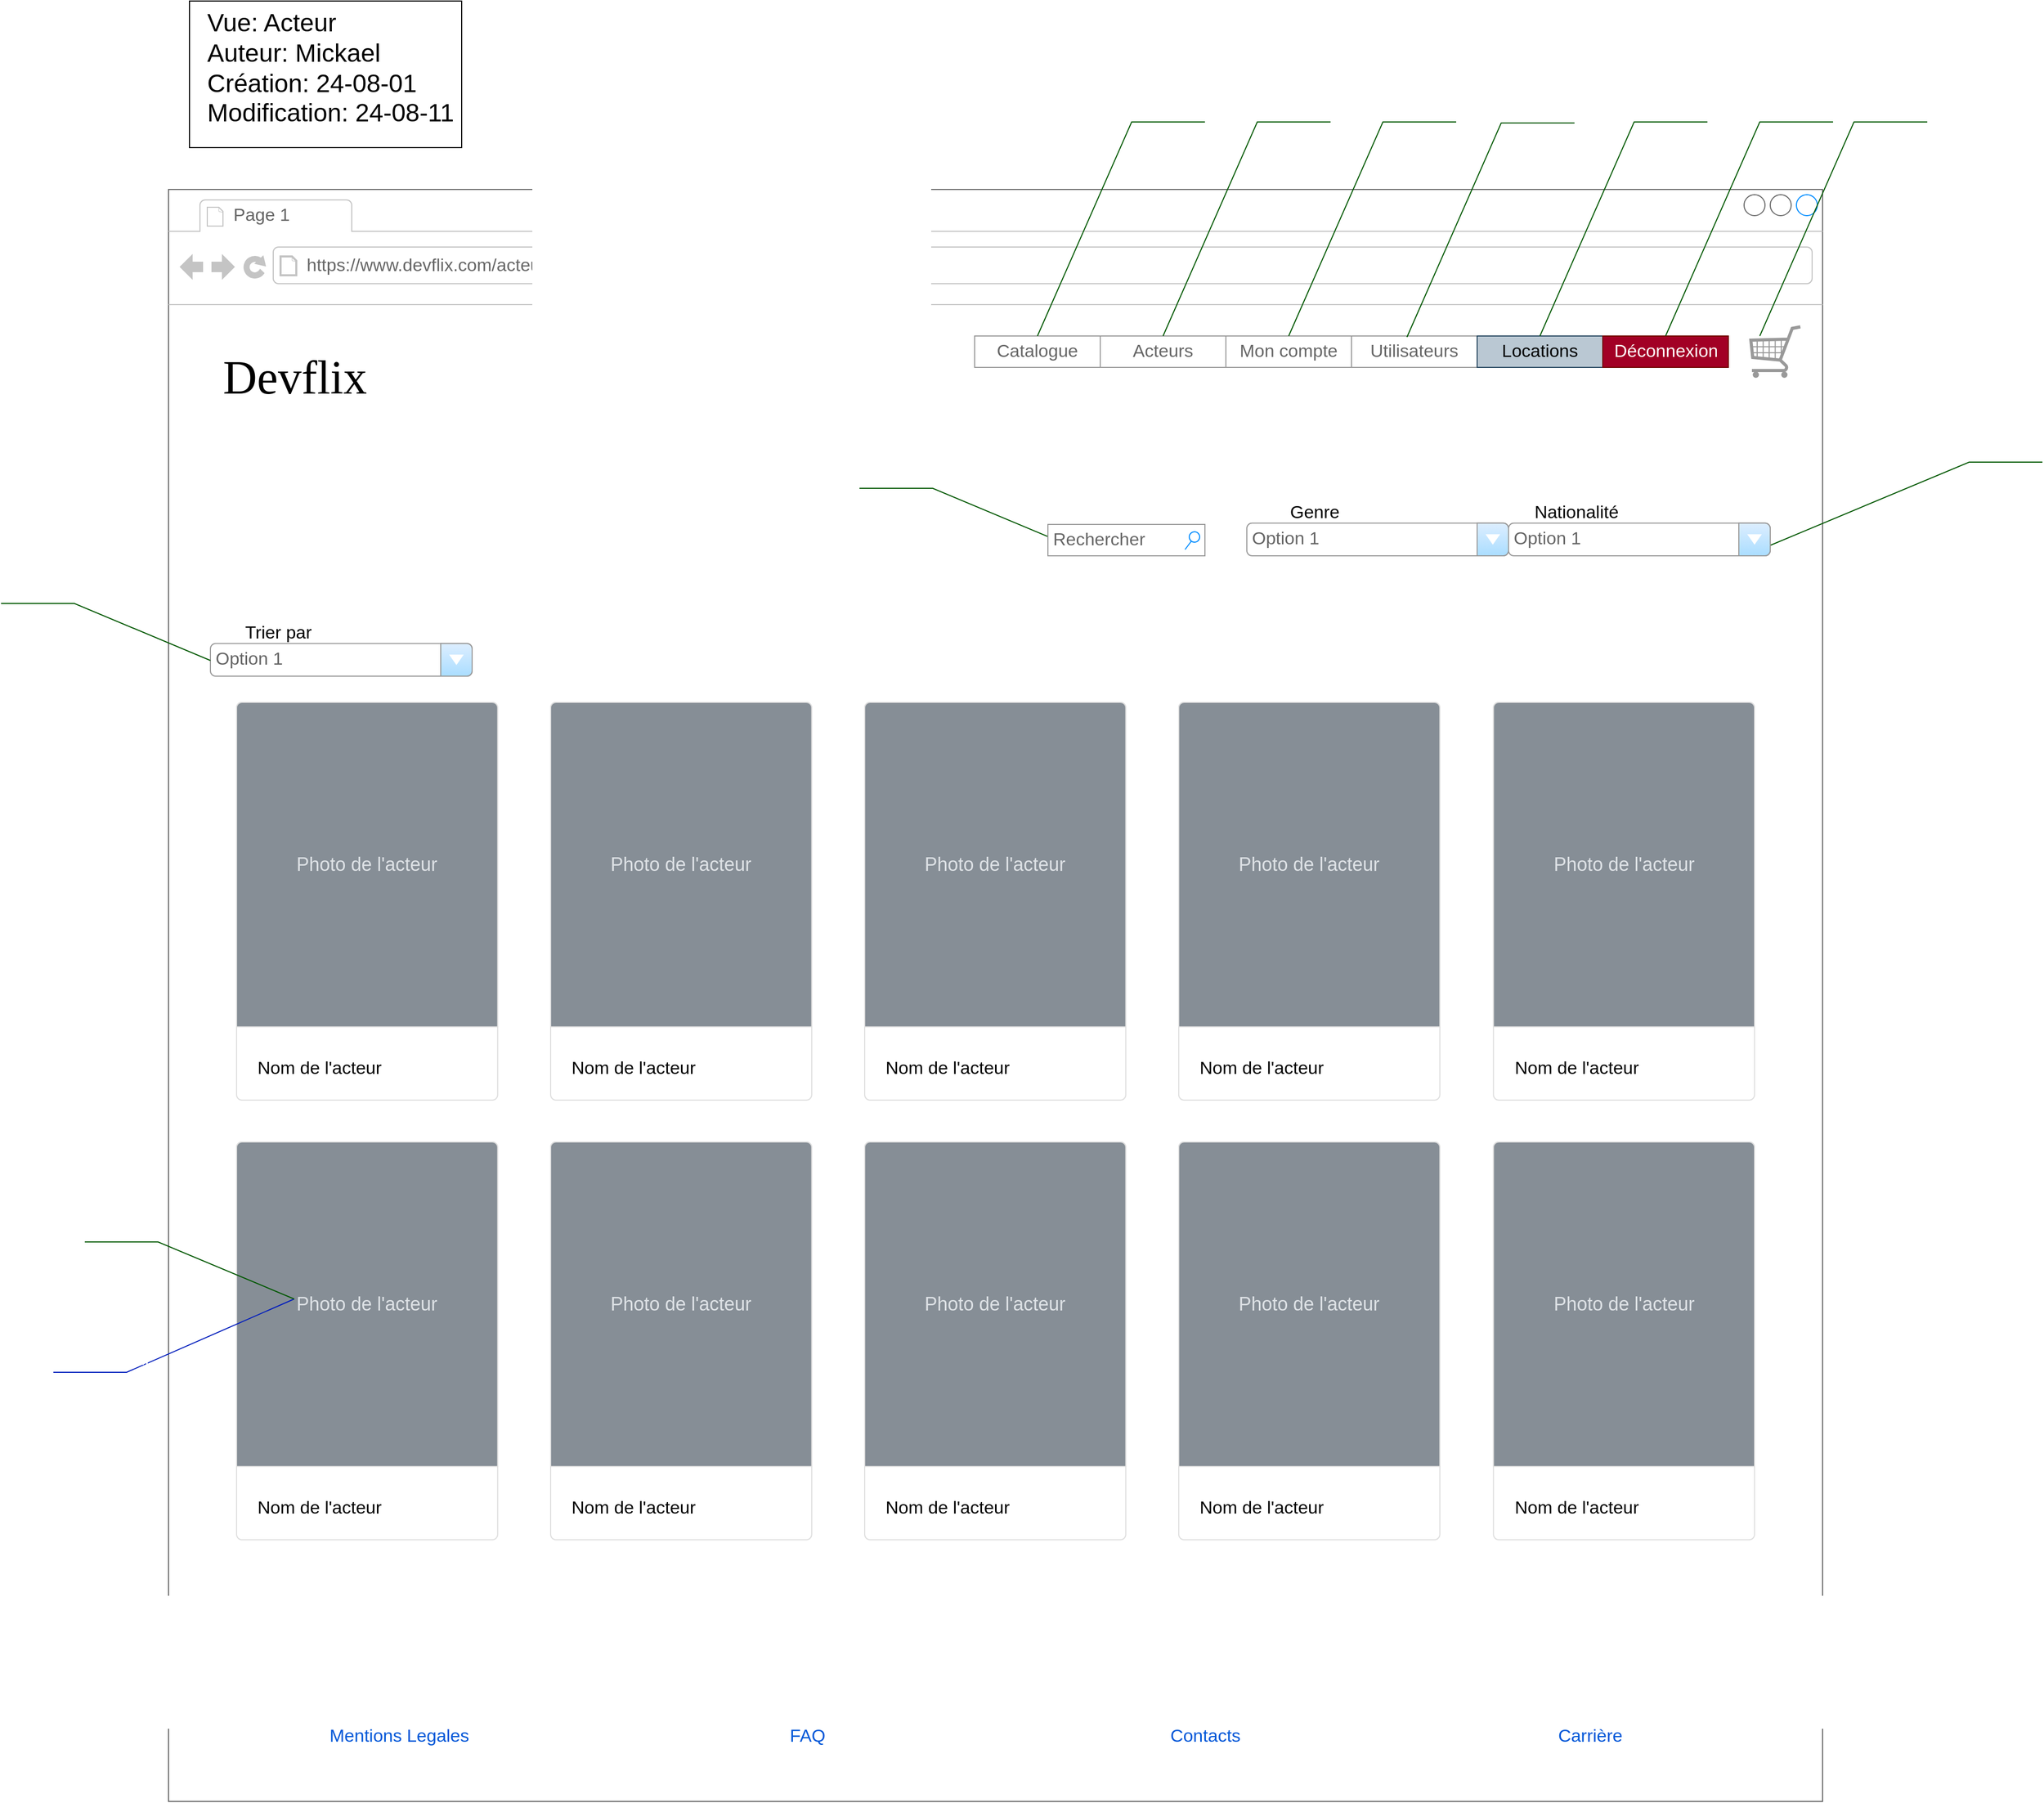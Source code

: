<mxfile version="24.7.5">
  <diagram name="Page-1" id="J1abbymZqD5zbGk-1o9p">
    <mxGraphModel dx="4390" dy="2293" grid="1" gridSize="10" guides="1" tooltips="1" connect="1" arrows="1" fold="1" page="1" pageScale="1" pageWidth="1600" pageHeight="900" math="0" shadow="0">
      <root>
        <mxCell id="0" />
        <mxCell id="1" parent="0" />
        <mxCell id="DHNUe8hTvD1fJCvNzbda-1" value="" style="strokeWidth=1;shadow=0;dashed=0;align=center;html=1;shape=mxgraph.mockup.containers.browserWindow;rSize=0;strokeColor=#666666;strokeColor2=#008cff;strokeColor3=#c4c4c4;mainText=,;recursiveResize=0;container=0;movable=1;resizable=1;rotatable=1;deletable=1;editable=1;locked=0;connectable=1;" parent="1" vertex="1">
          <mxGeometry x="10" y="10" width="1580" height="1540" as="geometry" />
        </mxCell>
        <mxCell id="DHNUe8hTvD1fJCvNzbda-2" value="Devflix" style="text;html=1;points=[];align=left;verticalAlign=top;spacingTop=-4;fontSize=45;fontFamily=Verdana;" parent="1" vertex="1">
          <mxGeometry x="60" y="160" width="340" height="50" as="geometry" />
        </mxCell>
        <mxCell id="DHNUe8hTvD1fJCvNzbda-4" value="Page 1" style="strokeWidth=1;shadow=0;dashed=0;align=center;html=1;shape=mxgraph.mockup.containers.anchor;fontSize=17;fontColor=#666666;align=left;whiteSpace=wrap;" parent="1" vertex="1">
          <mxGeometry x="70" y="22" width="110" height="26" as="geometry" />
        </mxCell>
        <mxCell id="DHNUe8hTvD1fJCvNzbda-5" value="https://www.devflix.com/acteur" style="strokeWidth=1;shadow=0;dashed=0;align=center;html=1;shape=mxgraph.mockup.containers.anchor;rSize=0;fontSize=17;fontColor=#666666;align=left;" parent="1" vertex="1">
          <mxGeometry x="140" y="70" width="380" height="26" as="geometry" />
        </mxCell>
        <mxCell id="DHNUe8hTvD1fJCvNzbda-15" value="Mentions Legales" style="fillColor=none;strokeColor=none;html=1;fontColor=#0057D8;align=center;verticalAlign=middle;fontStyle=0;fontSize=17;" parent="1" vertex="1">
          <mxGeometry x="105" y="1450" width="250" height="75" as="geometry" />
        </mxCell>
        <mxCell id="DHNUe8hTvD1fJCvNzbda-16" value="FAQ" style="fillColor=none;strokeColor=none;html=1;fontColor=#0057D8;align=center;verticalAlign=middle;fontStyle=0;fontSize=17;fontFamily=Helvetica;" parent="1" vertex="1">
          <mxGeometry x="495" y="1450" width="250" height="75" as="geometry" />
        </mxCell>
        <mxCell id="DHNUe8hTvD1fJCvNzbda-17" value="Contacts" style="fillColor=none;strokeColor=none;html=1;fontColor=#0057D8;align=center;verticalAlign=middle;fontStyle=0;fontSize=17;fontFamily=Helvetica;" parent="1" vertex="1">
          <mxGeometry x="875" y="1450" width="250" height="75" as="geometry" />
        </mxCell>
        <mxCell id="DHNUe8hTvD1fJCvNzbda-18" value="Carrière&amp;nbsp;" style="fillColor=none;strokeColor=none;html=1;fontColor=#0057D8;align=center;verticalAlign=middle;fontStyle=0;fontSize=17;fontFamily=Helvetica;" parent="1" vertex="1">
          <mxGeometry x="1245" y="1450" width="250" height="75" as="geometry" />
        </mxCell>
        <mxCell id="DHNUe8hTvD1fJCvNzbda-24" value="C49" style="strokeWidth=1;shadow=0;dashed=0;align=center;html=1;shape=mxgraph.mockup.text.callout;linkText=;textSize=17;textColor=#666666;callDir=NE;callStyle=line;fontSize=17;align=right;verticalAlign=top;strokeColor=#005700;fillColor=#008a00;fontColor=#ffffff;" parent="1" vertex="1">
          <mxGeometry x="1540" y="245" width="260" height="105" as="geometry" />
        </mxCell>
        <mxCell id="DHNUe8hTvD1fJCvNzbda-60" value="" style="group" parent="1" vertex="1" connectable="0">
          <mxGeometry x="1040" y="310" width="250" height="50" as="geometry" />
        </mxCell>
        <mxCell id="DHNUe8hTvD1fJCvNzbda-52" value="Option 1" style="strokeWidth=1;shadow=0;dashed=0;align=center;html=1;shape=mxgraph.mockup.forms.comboBox;strokeColor=#999999;fillColor=#ddeeff;align=left;fillColor2=#aaddff;mainText=;fontColor=#666666;fontSize=17;spacingLeft=3;" parent="DHNUe8hTvD1fJCvNzbda-60" vertex="1">
          <mxGeometry y="18.75" width="250" height="31.25" as="geometry" />
        </mxCell>
        <mxCell id="DHNUe8hTvD1fJCvNzbda-59" value="Genre" style="text;html=1;align=center;verticalAlign=middle;whiteSpace=wrap;rounded=0;fontSize=17;" parent="DHNUe8hTvD1fJCvNzbda-60" vertex="1">
          <mxGeometry width="130" height="18.75" as="geometry" />
        </mxCell>
        <mxCell id="DHNUe8hTvD1fJCvNzbda-68" value="" style="group" parent="1" vertex="1" connectable="0">
          <mxGeometry x="1290" y="310" width="250" height="50" as="geometry" />
        </mxCell>
        <mxCell id="DHNUe8hTvD1fJCvNzbda-69" value="Option 1" style="strokeWidth=1;shadow=0;dashed=0;align=center;html=1;shape=mxgraph.mockup.forms.comboBox;strokeColor=#999999;fillColor=#ddeeff;align=left;fillColor2=#aaddff;mainText=;fontColor=#666666;fontSize=17;spacingLeft=3;" parent="DHNUe8hTvD1fJCvNzbda-68" vertex="1">
          <mxGeometry y="18.75" width="250" height="31.25" as="geometry" />
        </mxCell>
        <mxCell id="DHNUe8hTvD1fJCvNzbda-70" value="Nationalité" style="text;html=1;align=center;verticalAlign=middle;whiteSpace=wrap;rounded=0;fontSize=17;" parent="DHNUe8hTvD1fJCvNzbda-68" vertex="1">
          <mxGeometry width="130" height="18.75" as="geometry" />
        </mxCell>
        <mxCell id="DHNUe8hTvD1fJCvNzbda-74" value="Nom de l&#39;acteur" style="html=1;shadow=0;dashed=0;shape=mxgraph.bootstrap.rrect;rSize=5;strokeColor=#DFDFDF;html=1;whiteSpace=wrap;fillColor=#ffffff;fontColor=#000000;verticalAlign=bottom;align=left;spacing=20;fontSize=17;aspect=fixed;" parent="1" vertex="1">
          <mxGeometry x="75" y="500" width="249.38" height="380" as="geometry" />
        </mxCell>
        <mxCell id="DHNUe8hTvD1fJCvNzbda-75" value="Photo de l&#39;acteur" style="html=1;shadow=0;dashed=0;shape=mxgraph.bootstrap.topButton;rSize=5;perimeter=none;whiteSpace=wrap;fillColor=#868E96;strokeColor=#DFDFDF;fontColor=#DEE2E6;resizeWidth=1;fontSize=18;" parent="DHNUe8hTvD1fJCvNzbda-74" vertex="1">
          <mxGeometry width="249.38" height="310" relative="1" as="geometry" />
        </mxCell>
        <mxCell id="DHNUe8hTvD1fJCvNzbda-76" value="" style="group" parent="1" vertex="1" connectable="0">
          <mxGeometry x="50" y="425" width="250" height="50" as="geometry" />
        </mxCell>
        <mxCell id="DHNUe8hTvD1fJCvNzbda-77" value="Option 1" style="strokeWidth=1;shadow=0;dashed=0;align=center;html=1;shape=mxgraph.mockup.forms.comboBox;strokeColor=#999999;fillColor=#ddeeff;align=left;fillColor2=#aaddff;mainText=;fontColor=#666666;fontSize=17;spacingLeft=3;" parent="DHNUe8hTvD1fJCvNzbda-76" vertex="1">
          <mxGeometry y="18.75" width="250" height="31.25" as="geometry" />
        </mxCell>
        <mxCell id="DHNUe8hTvD1fJCvNzbda-78" value="Trier par" style="text;html=1;align=center;verticalAlign=middle;whiteSpace=wrap;rounded=0;fontSize=17;" parent="DHNUe8hTvD1fJCvNzbda-76" vertex="1">
          <mxGeometry width="130" height="18.75" as="geometry" />
        </mxCell>
        <mxCell id="DHNUe8hTvD1fJCvNzbda-81" value="Nom de l&#39;acteur" style="html=1;shadow=0;dashed=0;shape=mxgraph.bootstrap.rrect;rSize=5;strokeColor=#DFDFDF;html=1;whiteSpace=wrap;fillColor=#ffffff;fontColor=#000000;verticalAlign=bottom;align=left;spacing=20;fontSize=17;aspect=fixed;" parent="1" vertex="1">
          <mxGeometry x="375" y="500" width="249.38" height="380" as="geometry" />
        </mxCell>
        <mxCell id="DHNUe8hTvD1fJCvNzbda-82" value="Photo de l&#39;acteur" style="html=1;shadow=0;dashed=0;shape=mxgraph.bootstrap.topButton;rSize=5;perimeter=none;whiteSpace=wrap;fillColor=#868E96;strokeColor=#DFDFDF;fontColor=#DEE2E6;resizeWidth=1;fontSize=18;" parent="DHNUe8hTvD1fJCvNzbda-81" vertex="1">
          <mxGeometry width="249.38" height="310" relative="1" as="geometry" />
        </mxCell>
        <mxCell id="DHNUe8hTvD1fJCvNzbda-83" value="Nom de l&#39;acteur" style="html=1;shadow=0;dashed=0;shape=mxgraph.bootstrap.rrect;rSize=5;strokeColor=#DFDFDF;html=1;whiteSpace=wrap;fillColor=#ffffff;fontColor=#000000;verticalAlign=bottom;align=left;spacing=20;fontSize=17;aspect=fixed;" parent="1" vertex="1">
          <mxGeometry x="675" y="500" width="249.38" height="380" as="geometry" />
        </mxCell>
        <mxCell id="DHNUe8hTvD1fJCvNzbda-84" value="Photo de l&#39;acteur" style="html=1;shadow=0;dashed=0;shape=mxgraph.bootstrap.topButton;rSize=5;perimeter=none;whiteSpace=wrap;fillColor=#868E96;strokeColor=#DFDFDF;fontColor=#DEE2E6;resizeWidth=1;fontSize=18;" parent="DHNUe8hTvD1fJCvNzbda-83" vertex="1">
          <mxGeometry width="249.38" height="310" relative="1" as="geometry" />
        </mxCell>
        <mxCell id="DHNUe8hTvD1fJCvNzbda-85" value="Nom de l&#39;acteur" style="html=1;shadow=0;dashed=0;shape=mxgraph.bootstrap.rrect;rSize=5;strokeColor=#DFDFDF;html=1;whiteSpace=wrap;fillColor=#ffffff;fontColor=#000000;verticalAlign=bottom;align=left;spacing=20;fontSize=17;aspect=fixed;" parent="1" vertex="1">
          <mxGeometry x="975" y="500" width="249.38" height="380" as="geometry" />
        </mxCell>
        <mxCell id="DHNUe8hTvD1fJCvNzbda-86" value="Photo de l&#39;acteur" style="html=1;shadow=0;dashed=0;shape=mxgraph.bootstrap.topButton;rSize=5;perimeter=none;whiteSpace=wrap;fillColor=#868E96;strokeColor=#DFDFDF;fontColor=#DEE2E6;resizeWidth=1;fontSize=18;" parent="DHNUe8hTvD1fJCvNzbda-85" vertex="1">
          <mxGeometry width="249.38" height="310" relative="1" as="geometry" />
        </mxCell>
        <mxCell id="DHNUe8hTvD1fJCvNzbda-87" value="Nom de l&#39;acteur" style="html=1;shadow=0;dashed=0;shape=mxgraph.bootstrap.rrect;rSize=5;strokeColor=#DFDFDF;html=1;whiteSpace=wrap;fillColor=#ffffff;fontColor=#000000;verticalAlign=bottom;align=left;spacing=20;fontSize=17;aspect=fixed;" parent="1" vertex="1">
          <mxGeometry x="1275.62" y="500" width="249.38" height="380" as="geometry" />
        </mxCell>
        <mxCell id="DHNUe8hTvD1fJCvNzbda-88" value="Photo de l&#39;acteur" style="html=1;shadow=0;dashed=0;shape=mxgraph.bootstrap.topButton;rSize=5;perimeter=none;whiteSpace=wrap;fillColor=#868E96;strokeColor=#DFDFDF;fontColor=#DEE2E6;resizeWidth=1;fontSize=18;" parent="DHNUe8hTvD1fJCvNzbda-87" vertex="1">
          <mxGeometry width="249.38" height="310" relative="1" as="geometry" />
        </mxCell>
        <mxCell id="DHNUe8hTvD1fJCvNzbda-89" value="Nom de l&#39;acteur" style="html=1;shadow=0;dashed=0;shape=mxgraph.bootstrap.rrect;rSize=5;strokeColor=#DFDFDF;html=1;whiteSpace=wrap;fillColor=#ffffff;fontColor=#000000;verticalAlign=bottom;align=left;spacing=20;fontSize=17;aspect=fixed;" parent="1" vertex="1">
          <mxGeometry x="75" y="920" width="249.38" height="380" as="geometry" />
        </mxCell>
        <mxCell id="DHNUe8hTvD1fJCvNzbda-90" value="Photo de l&#39;acteur" style="html=1;shadow=0;dashed=0;shape=mxgraph.bootstrap.topButton;rSize=5;perimeter=none;whiteSpace=wrap;fillColor=#868E96;strokeColor=#DFDFDF;fontColor=#DEE2E6;resizeWidth=1;fontSize=18;" parent="DHNUe8hTvD1fJCvNzbda-89" vertex="1">
          <mxGeometry width="249.38" height="310" relative="1" as="geometry" />
        </mxCell>
        <mxCell id="DHNUe8hTvD1fJCvNzbda-91" value="Nom de l&#39;acteur" style="html=1;shadow=0;dashed=0;shape=mxgraph.bootstrap.rrect;rSize=5;strokeColor=#DFDFDF;html=1;whiteSpace=wrap;fillColor=#ffffff;fontColor=#000000;verticalAlign=bottom;align=left;spacing=20;fontSize=17;aspect=fixed;" parent="1" vertex="1">
          <mxGeometry x="375" y="920" width="249.38" height="380" as="geometry" />
        </mxCell>
        <mxCell id="DHNUe8hTvD1fJCvNzbda-92" value="Photo de l&#39;acteur" style="html=1;shadow=0;dashed=0;shape=mxgraph.bootstrap.topButton;rSize=5;perimeter=none;whiteSpace=wrap;fillColor=#868E96;strokeColor=#DFDFDF;fontColor=#DEE2E6;resizeWidth=1;fontSize=18;" parent="DHNUe8hTvD1fJCvNzbda-91" vertex="1">
          <mxGeometry width="249.38" height="310" relative="1" as="geometry" />
        </mxCell>
        <mxCell id="DHNUe8hTvD1fJCvNzbda-93" value="Nom de l&#39;acteur" style="html=1;shadow=0;dashed=0;shape=mxgraph.bootstrap.rrect;rSize=5;strokeColor=#DFDFDF;html=1;whiteSpace=wrap;fillColor=#ffffff;fontColor=#000000;verticalAlign=bottom;align=left;spacing=20;fontSize=17;aspect=fixed;" parent="1" vertex="1">
          <mxGeometry x="675" y="920" width="249.38" height="380" as="geometry" />
        </mxCell>
        <mxCell id="DHNUe8hTvD1fJCvNzbda-94" value="Photo de l&#39;acteur" style="html=1;shadow=0;dashed=0;shape=mxgraph.bootstrap.topButton;rSize=5;perimeter=none;whiteSpace=wrap;fillColor=#868E96;strokeColor=#DFDFDF;fontColor=#DEE2E6;resizeWidth=1;fontSize=18;" parent="DHNUe8hTvD1fJCvNzbda-93" vertex="1">
          <mxGeometry width="249.38" height="310" relative="1" as="geometry" />
        </mxCell>
        <mxCell id="DHNUe8hTvD1fJCvNzbda-95" value="Nom de l&#39;acteur" style="html=1;shadow=0;dashed=0;shape=mxgraph.bootstrap.rrect;rSize=5;strokeColor=#DFDFDF;html=1;whiteSpace=wrap;fillColor=#ffffff;fontColor=#000000;verticalAlign=bottom;align=left;spacing=20;fontSize=17;aspect=fixed;" parent="1" vertex="1">
          <mxGeometry x="975" y="920" width="249.38" height="380" as="geometry" />
        </mxCell>
        <mxCell id="DHNUe8hTvD1fJCvNzbda-96" value="Photo de l&#39;acteur" style="html=1;shadow=0;dashed=0;shape=mxgraph.bootstrap.topButton;rSize=5;perimeter=none;whiteSpace=wrap;fillColor=#868E96;strokeColor=#DFDFDF;fontColor=#DEE2E6;resizeWidth=1;fontSize=18;" parent="DHNUe8hTvD1fJCvNzbda-95" vertex="1">
          <mxGeometry width="249.38" height="310" relative="1" as="geometry" />
        </mxCell>
        <mxCell id="DHNUe8hTvD1fJCvNzbda-97" value="Nom de l&#39;acteur" style="html=1;shadow=0;dashed=0;shape=mxgraph.bootstrap.rrect;rSize=5;strokeColor=#DFDFDF;html=1;whiteSpace=wrap;fillColor=#ffffff;fontColor=#000000;verticalAlign=bottom;align=left;spacing=20;fontSize=17;aspect=fixed;" parent="1" vertex="1">
          <mxGeometry x="1275.62" y="920" width="249.38" height="380" as="geometry" />
        </mxCell>
        <mxCell id="DHNUe8hTvD1fJCvNzbda-98" value="Photo de l&#39;acteur" style="html=1;shadow=0;dashed=0;shape=mxgraph.bootstrap.topButton;rSize=5;perimeter=none;whiteSpace=wrap;fillColor=#868E96;strokeColor=#DFDFDF;fontColor=#DEE2E6;resizeWidth=1;fontSize=18;" parent="DHNUe8hTvD1fJCvNzbda-97" vertex="1">
          <mxGeometry width="249.38" height="310" relative="1" as="geometry" />
        </mxCell>
        <mxCell id="DHNUe8hTvD1fJCvNzbda-42" value="Carte lien&lt;div&gt;vers l&#39;acteur&lt;/div&gt;" style="strokeWidth=1;shadow=0;dashed=0;align=center;html=1;shape=mxgraph.mockup.text.callout;linkText=;textSize=17;textColor=#666666;callDir=SW;callStyle=line;fontSize=17;fontColor=#ffffff;align=left;verticalAlign=bottom;strokeColor=#001DBC;fillColor=#0050ef;" parent="1" vertex="1">
          <mxGeometry x="-100" y="1070" width="230" height="70" as="geometry" />
        </mxCell>
        <mxCell id="DHNUe8hTvD1fJCvNzbda-43" value="C48" style="strokeWidth=1;shadow=0;dashed=0;align=right;html=1;shape=mxgraph.mockup.text.callout;linkText=;textSize=17;textColor=#666666;callDir=NW;callStyle=line;fontSize=17;fontColor=#ffffff;align=left;verticalAlign=top;strokeColor=#005700;fontFamily=Helvetica;fillColor=#008a00;" parent="1" vertex="1">
          <mxGeometry x="-70" y="990" width="200" height="80" as="geometry" />
        </mxCell>
        <mxCell id="DHNUe8hTvD1fJCvNzbda-99" value="C50" style="strokeWidth=1;shadow=0;dashed=0;align=right;html=1;shape=mxgraph.mockup.text.callout;linkText=;textSize=17;textColor=#666666;callDir=NW;callStyle=line;fontSize=17;fontColor=#ffffff;align=left;verticalAlign=top;strokeColor=#005700;fontFamily=Helvetica;fillColor=#008a00;" parent="1" vertex="1">
          <mxGeometry x="-150" y="380" width="200" height="80" as="geometry" />
        </mxCell>
        <mxCell id="DHNUe8hTvD1fJCvNzbda-101" value="C47" style="strokeWidth=1;shadow=0;dashed=0;align=right;html=1;shape=mxgraph.mockup.text.callout;linkText=;textSize=17;textColor=#666666;callDir=NW;callStyle=line;fontSize=17;fontColor=#ffffff;align=left;verticalAlign=top;strokeColor=#005700;fontFamily=Helvetica;fillColor=#008a00;" parent="1" vertex="1">
          <mxGeometry x="670" y="270" width="200" height="80" as="geometry" />
        </mxCell>
        <mxCell id="DHNUe8hTvD1fJCvNzbda-102" value="" style="group" parent="1" vertex="1" connectable="0">
          <mxGeometry x="30" y="-170" width="285" height="140" as="geometry" />
        </mxCell>
        <mxCell id="DHNUe8hTvD1fJCvNzbda-103" value="" style="rounded=0;whiteSpace=wrap;html=1;" parent="DHNUe8hTvD1fJCvNzbda-102" vertex="1">
          <mxGeometry width="260" height="140" as="geometry" />
        </mxCell>
        <mxCell id="DHNUe8hTvD1fJCvNzbda-104" value="&lt;font style=&quot;font-size: 24px;&quot;&gt;Vue: Acteur&lt;/font&gt;&lt;div style=&quot;font-size: 24px;&quot;&gt;&lt;font style=&quot;font-size: 24px;&quot;&gt;Auteur: Mickael&lt;/font&gt;&lt;/div&gt;&lt;div style=&quot;font-size: 24px;&quot;&gt;&lt;font style=&quot;font-size: 24px;&quot;&gt;Création: 24-08-01&lt;/font&gt;&lt;/div&gt;&lt;div style=&quot;font-size: 24px;&quot;&gt;&lt;font style=&quot;font-size: 24px;&quot;&gt;Modification: 24-08-11&lt;/font&gt;&lt;/div&gt;" style="text;html=1;whiteSpace=wrap;overflow=hidden;rounded=0;" parent="DHNUe8hTvD1fJCvNzbda-102" vertex="1">
          <mxGeometry x="15" width="270" height="140" as="geometry" />
        </mxCell>
        <mxCell id="XWkbfgiY5kfWBxegu6R5-1" value="" style="group;movable=1;resizable=1;rotatable=1;deletable=1;editable=1;locked=0;connectable=1;" vertex="1" connectable="0" parent="1">
          <mxGeometry x="760" y="-80" width="930" height="280" as="geometry" />
        </mxCell>
        <mxCell id="XWkbfgiY5kfWBxegu6R5-2" value="" style="swimlane;shape=mxgraph.bootstrap.anchor;strokeColor=#999999;fillColor=#ffffff;fontColor=#666666;childLayout=stackLayout;horizontal=0;startSize=0;horizontalStack=1;resizeParent=1;resizeParentMax=0;resizeLast=0;collapsible=0;marginBottom=0;whiteSpace=wrap;html=1;" vertex="1" parent="XWkbfgiY5kfWBxegu6R5-1">
          <mxGeometry x="20" y="230" width="720" height="30" as="geometry" />
        </mxCell>
        <mxCell id="XWkbfgiY5kfWBxegu6R5-3" value="Catalogue" style="text;strokeColor=inherit;align=center;verticalAlign=middle;spacingLeft=10;spacingRight=10;overflow=hidden;points=[[0,0.5],[1,0.5]];portConstraint=eastwest;rotatable=0;whiteSpace=wrap;html=1;fillColor=inherit;fontColor=inherit;fontSize=17;" vertex="1" parent="XWkbfgiY5kfWBxegu6R5-2">
          <mxGeometry width="120" height="30" as="geometry" />
        </mxCell>
        <mxCell id="XWkbfgiY5kfWBxegu6R5-4" value="Acteurs" style="text;strokeColor=inherit;align=center;verticalAlign=middle;spacingLeft=10;spacingRight=10;overflow=hidden;points=[[0,0.5],[1,0.5]];portConstraint=eastwest;rotatable=0;whiteSpace=wrap;html=1;fillColor=inherit;fontColor=inherit;fontSize=17;" vertex="1" parent="XWkbfgiY5kfWBxegu6R5-2">
          <mxGeometry x="120" width="120" height="30" as="geometry" />
        </mxCell>
        <mxCell id="XWkbfgiY5kfWBxegu6R5-5" value="Mon compte" style="text;strokeColor=inherit;align=center;verticalAlign=middle;spacingLeft=10;spacingRight=10;overflow=hidden;points=[[0,0.5],[1,0.5]];portConstraint=eastwest;rotatable=0;whiteSpace=wrap;html=1;fillColor=inherit;fontColor=inherit;fontSize=17;" vertex="1" parent="XWkbfgiY5kfWBxegu6R5-2">
          <mxGeometry x="240" width="120" height="30" as="geometry" />
        </mxCell>
        <mxCell id="XWkbfgiY5kfWBxegu6R5-6" value="Utilisateurs" style="text;strokeColor=inherit;align=center;verticalAlign=middle;spacingLeft=10;spacingRight=10;overflow=hidden;points=[[0,0.5],[1,0.5]];portConstraint=eastwest;rotatable=0;whiteSpace=wrap;html=1;fillColor=inherit;fontColor=inherit;fontSize=17;" vertex="1" parent="XWkbfgiY5kfWBxegu6R5-2">
          <mxGeometry x="360" width="120" height="30" as="geometry" />
        </mxCell>
        <mxCell id="XWkbfgiY5kfWBxegu6R5-7" value="Locations" style="text;strokeColor=#23445d;align=center;verticalAlign=middle;spacingLeft=10;spacingRight=10;overflow=hidden;points=[[0,0.5],[1,0.5]];portConstraint=eastwest;rotatable=0;whiteSpace=wrap;html=1;fillColor=#bac8d3;fontSize=17;" vertex="1" parent="XWkbfgiY5kfWBxegu6R5-2">
          <mxGeometry x="480" width="120" height="30" as="geometry" />
        </mxCell>
        <mxCell id="XWkbfgiY5kfWBxegu6R5-8" value="Déconnexion&amp;nbsp;" style="text;strokeColor=#6F0000;align=center;verticalAlign=middle;spacingLeft=10;spacingRight=10;overflow=hidden;points=[[0,0.5],[1,0.5]];portConstraint=eastwest;rotatable=0;whiteSpace=wrap;html=1;fillColor=#a20025;fontColor=#ffffff;fontSize=17;" vertex="1" parent="XWkbfgiY5kfWBxegu6R5-2">
          <mxGeometry x="600" width="120" height="30" as="geometry" />
        </mxCell>
        <mxCell id="XWkbfgiY5kfWBxegu6R5-9" value="C4" style="strokeWidth=1;shadow=0;dashed=0;align=center;html=1;shape=mxgraph.mockup.text.callout;linkText=;textSize=17;textColor=#666666;callDir=NE;callStyle=line;fontSize=17;align=right;verticalAlign=top;strokeColor=#005700;fillColor=#008a00;fontColor=#ffffff;" vertex="1" parent="XWkbfgiY5kfWBxegu6R5-1">
          <mxGeometry x="200" width="160" height="230" as="geometry" />
        </mxCell>
        <mxCell id="XWkbfgiY5kfWBxegu6R5-10" value="C1" style="strokeWidth=1;shadow=0;dashed=0;align=center;html=1;shape=mxgraph.mockup.text.callout;linkText=;textSize=17;textColor=#666666;callDir=NE;callStyle=line;fontSize=17;align=right;verticalAlign=top;strokeColor=#005700;fillColor=#008a00;fontColor=#ffffff;" vertex="1" parent="XWkbfgiY5kfWBxegu6R5-1">
          <mxGeometry x="80" width="160" height="230" as="geometry" />
        </mxCell>
        <mxCell id="XWkbfgiY5kfWBxegu6R5-11" value="C17" style="strokeWidth=1;shadow=0;dashed=0;align=center;html=1;shape=mxgraph.mockup.text.callout;linkText=;textSize=17;textColor=#666666;callDir=NE;callStyle=line;fontSize=17;align=right;verticalAlign=top;strokeColor=#005700;fillColor=#008a00;fontColor=#ffffff;" vertex="1" parent="XWkbfgiY5kfWBxegu6R5-1">
          <mxGeometry x="320" width="160" height="230" as="geometry" />
        </mxCell>
        <mxCell id="XWkbfgiY5kfWBxegu6R5-12" value="C19" style="strokeWidth=1;shadow=0;dashed=0;align=center;html=1;shape=mxgraph.mockup.text.callout;linkText=;textSize=17;textColor=#666666;callDir=NE;callStyle=line;fontSize=17;align=right;verticalAlign=top;strokeColor=#005700;fillColor=#008a00;fontColor=#ffffff;" vertex="1" parent="XWkbfgiY5kfWBxegu6R5-1">
          <mxGeometry x="560" width="160" height="230" as="geometry" />
        </mxCell>
        <mxCell id="XWkbfgiY5kfWBxegu6R5-13" value="" style="verticalLabelPosition=bottom;shadow=0;dashed=0;align=center;html=1;verticalAlign=top;strokeWidth=1;shape=mxgraph.mockup.misc.shoppingCart;strokeColor=#999999;" vertex="1" parent="XWkbfgiY5kfWBxegu6R5-1">
          <mxGeometry x="760" y="220" width="50" height="50" as="geometry" />
        </mxCell>
        <mxCell id="XWkbfgiY5kfWBxegu6R5-14" value="C46" style="strokeWidth=1;shadow=0;dashed=0;align=center;html=1;shape=mxgraph.mockup.text.callout;linkText=;textSize=17;textColor=#666666;callDir=NE;callStyle=line;fontSize=17;align=right;verticalAlign=top;strokeColor=#005700;fillColor=#008a00;fontColor=#ffffff;" vertex="1" parent="XWkbfgiY5kfWBxegu6R5-1">
          <mxGeometry x="680" width="160" height="230" as="geometry" />
        </mxCell>
        <mxCell id="XWkbfgiY5kfWBxegu6R5-15" value="C9" style="strokeWidth=1;shadow=0;dashed=0;align=center;html=1;shape=mxgraph.mockup.text.callout;linkText=;textSize=17;textColor=#666666;callDir=NE;callStyle=line;fontSize=17;align=right;verticalAlign=top;strokeColor=#005700;fillColor=#008a00;fontColor=#ffffff;container=0;" vertex="1" parent="XWkbfgiY5kfWBxegu6R5-1">
          <mxGeometry x="770" width="160" height="230" as="geometry" />
        </mxCell>
        <mxCell id="XWkbfgiY5kfWBxegu6R5-16" value="C42" style="strokeWidth=1;shadow=0;dashed=0;align=center;html=1;shape=mxgraph.mockup.text.callout;linkText=;textSize=17;textColor=#666666;callDir=NE;callStyle=line;fontSize=17;align=right;verticalAlign=top;strokeColor=#005700;fillColor=#008a00;fontColor=#ffffff;" vertex="1" parent="XWkbfgiY5kfWBxegu6R5-1">
          <mxGeometry x="433" y="1" width="160" height="230" as="geometry" />
        </mxCell>
        <mxCell id="XWkbfgiY5kfWBxegu6R5-17" value="&lt;font style=&quot;font-size: 17px;&quot;&gt;Rechercher&lt;/font&gt;" style="strokeWidth=1;shadow=0;dashed=0;align=center;html=1;shape=mxgraph.mockup.forms.searchBox;strokeColor=#999999;mainText=;strokeColor2=#008cff;fontColor=#666666;fontSize=17;align=left;spacingLeft=3;whiteSpace=wrap;" vertex="1" parent="1">
          <mxGeometry x="850" y="330" width="150" height="30" as="geometry" />
        </mxCell>
      </root>
    </mxGraphModel>
  </diagram>
</mxfile>
